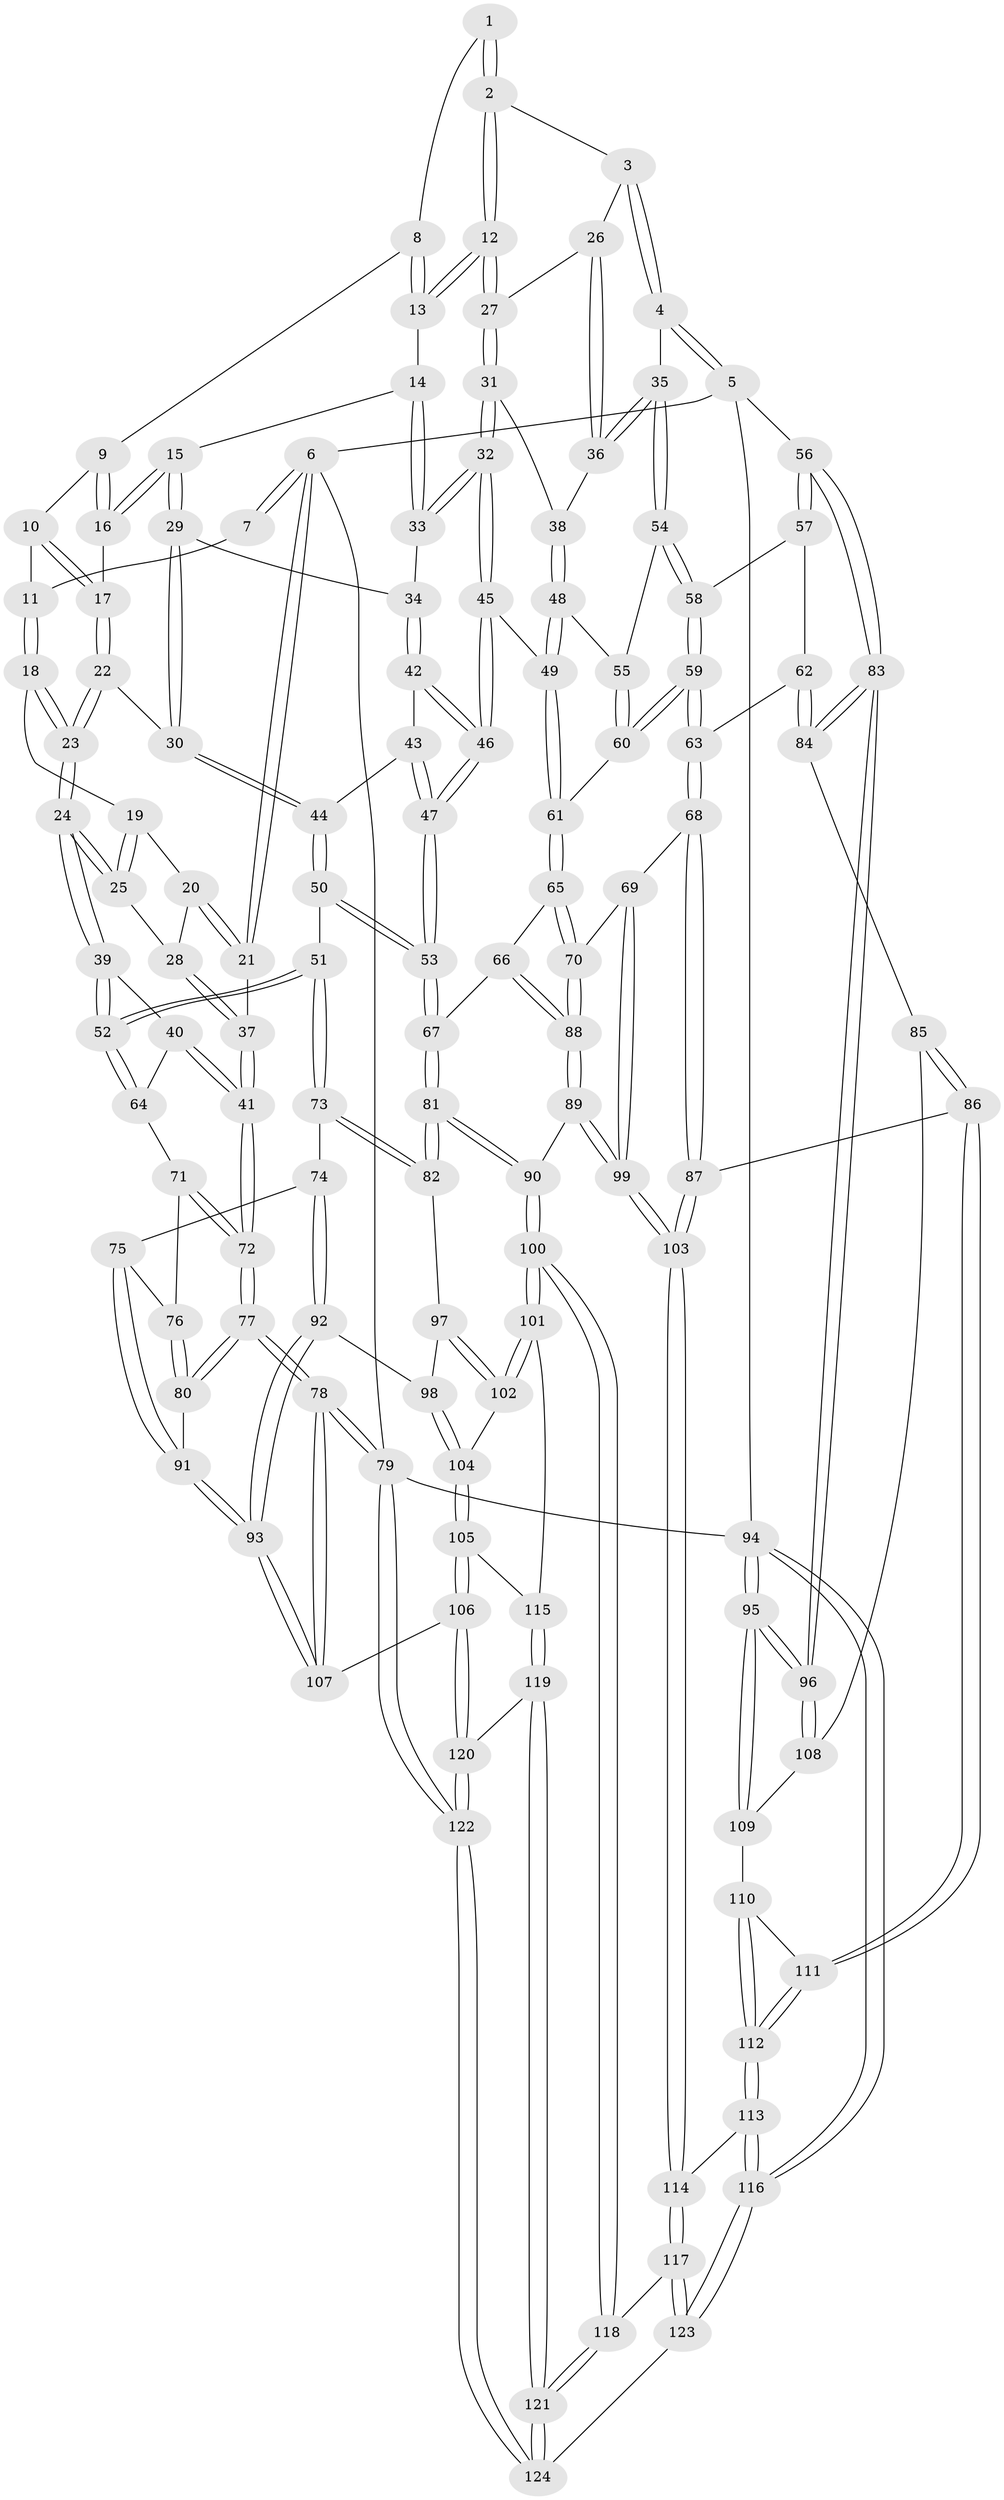 // coarse degree distribution, {3: 0.17105263157894737, 6: 0.10526315789473684, 5: 0.2894736842105263, 7: 0.013157894736842105, 4: 0.40789473684210525, 2: 0.013157894736842105}
// Generated by graph-tools (version 1.1) at 2025/52/02/27/25 19:52:40]
// undirected, 124 vertices, 307 edges
graph export_dot {
graph [start="1"]
  node [color=gray90,style=filled];
  1 [pos="+0.6979649094653132+0"];
  2 [pos="+0.8255515334513597+0"];
  3 [pos="+0.9503225805146243+0"];
  4 [pos="+1+0"];
  5 [pos="+1+0"];
  6 [pos="+0+0"];
  7 [pos="+0.24075351830009858+0"];
  8 [pos="+0.6129857264704434+0"];
  9 [pos="+0.5608323617574031+0.04038174944832826"];
  10 [pos="+0.356581385348672+0.024445580768368058"];
  11 [pos="+0.32262381527169215+0"];
  12 [pos="+0.6771062492388998+0.17685251583698716"];
  13 [pos="+0.6486146687243134+0.1509474649525163"];
  14 [pos="+0.5671006817149442+0.1519422276500195"];
  15 [pos="+0.527665341626144+0.12974959938687905"];
  16 [pos="+0.5248257913967106+0.11179899460638036"];
  17 [pos="+0.40246424132985875+0.08564304530596845"];
  18 [pos="+0.2995597408409094+0.06287906188107341"];
  19 [pos="+0.26171171525785836+0.10497490528688612"];
  20 [pos="+0.18034766495194615+0.1362268483992105"];
  21 [pos="+0+0"];
  22 [pos="+0.39830376928237976+0.2512373821610219"];
  23 [pos="+0.3324858841320279+0.26697018282605445"];
  24 [pos="+0.2882858985368138+0.2935855455645901"];
  25 [pos="+0.23763409556171566+0.2247227438047928"];
  26 [pos="+0.792106030787775+0.16171469804070154"];
  27 [pos="+0.6892926025257387+0.19979885171907968"];
  28 [pos="+0.2144956252058843+0.20731730731061485"];
  29 [pos="+0.47848667338627626+0.22344054817289308"];
  30 [pos="+0.4285424647071864+0.25728496901104514"];
  31 [pos="+0.6789327056513655+0.2299891675994383"];
  32 [pos="+0.6522638991809806+0.2625514404430607"];
  33 [pos="+0.6041379864779479+0.24791758927124546"];
  34 [pos="+0.5921622601167098+0.24911478271310503"];
  35 [pos="+0.8792325486737461+0.288427389521768"];
  36 [pos="+0.8625028019419074+0.27984200296170325"];
  37 [pos="+0+0.22503775397245182"];
  38 [pos="+0.8022229225120128+0.28903755791150004"];
  39 [pos="+0.2860052103658327+0.29789862317573834"];
  40 [pos="+0.08824335457061411+0.28430866113883146"];
  41 [pos="+0+0.23496494278728114"];
  42 [pos="+0.5510944589779024+0.29576187981122937"];
  43 [pos="+0.5248704263987524+0.30953747698963546"];
  44 [pos="+0.4475083145943458+0.2853764908305957"];
  45 [pos="+0.6581642698384362+0.35989189163827595"];
  46 [pos="+0.6384573231815652+0.3731886651468393"];
  47 [pos="+0.600526884756813+0.40292342022332556"];
  48 [pos="+0.7155492647753026+0.3551177993997058"];
  49 [pos="+0.6838882245450902+0.3690990476354757"];
  50 [pos="+0.47995019985405+0.43243550712513845"];
  51 [pos="+0.31019074520651546+0.45379623652132955"];
  52 [pos="+0.2722587195706748+0.40636334965566373"];
  53 [pos="+0.5479606023765311+0.4724158912922021"];
  54 [pos="+0.8828194421601938+0.2958701623096299"];
  55 [pos="+0.8142854655860902+0.3692368832643667"];
  56 [pos="+1+0.40061933760629054"];
  57 [pos="+0.9126515078632528+0.3214967775172932"];
  58 [pos="+0.9015640505482558+0.3146904813267116"];
  59 [pos="+0.8255542081986265+0.48771268652414673"];
  60 [pos="+0.7875054136776124+0.4484652331446747"];
  61 [pos="+0.7350707077194032+0.4301776268872466"];
  62 [pos="+0.9057508373204449+0.5015745318590645"];
  63 [pos="+0.8376641040062907+0.5108006423326529"];
  64 [pos="+0.21330929930324788+0.42360955472093664"];
  65 [pos="+0.666684588414023+0.5541227993948054"];
  66 [pos="+0.5591049504221798+0.5064487171827925"];
  67 [pos="+0.5537454683083456+0.5034195227926332"];
  68 [pos="+0.7868732552406316+0.6054234366804994"];
  69 [pos="+0.7137614783873081+0.5988601002411538"];
  70 [pos="+0.7091884743088254+0.5976136060687249"];
  71 [pos="+0.18773145363166607+0.4342408805980007"];
  72 [pos="+0+0.43501330947245564"];
  73 [pos="+0.3171793129401291+0.5393124399218501"];
  74 [pos="+0.2084545788781638+0.5833735397767379"];
  75 [pos="+0.1787740418966573+0.5789479830865709"];
  76 [pos="+0.17732971414782137+0.4906273070699607"];
  77 [pos="+0+0.6110540961969685"];
  78 [pos="+0+1"];
  79 [pos="+0+1"];
  80 [pos="+0.032676929405836525+0.6201417504526715"];
  81 [pos="+0.46028818113104975+0.6287718640375104"];
  82 [pos="+0.35770725500816+0.6034265595805198"];
  83 [pos="+1+0.5322046086507926"];
  84 [pos="+1+0.5333082339988231"];
  85 [pos="+0.8457139645435041+0.6577420118653164"];
  86 [pos="+0.8209019917070365+0.6583327538347643"];
  87 [pos="+0.8199287713460446+0.65786676098267"];
  88 [pos="+0.6146648766611533+0.690778660029365"];
  89 [pos="+0.5683620338822429+0.7569533282972253"];
  90 [pos="+0.5116159600704016+0.7555530932316029"];
  91 [pos="+0.06759886501734493+0.6247335395379731"];
  92 [pos="+0.22931270931901757+0.6750239004601332"];
  93 [pos="+0.18605540649877955+0.7071617866483554"];
  94 [pos="+1+1"];
  95 [pos="+1+1"];
  96 [pos="+1+0.635294060951655"];
  97 [pos="+0.34182814060720274+0.625159914675263"];
  98 [pos="+0.29938186688132196+0.667759831628533"];
  99 [pos="+0.6844348367490336+0.8226200891171733"];
  100 [pos="+0.5009164435685701+0.7685636124267717"];
  101 [pos="+0.40230911969094324+0.7900655855850841"];
  102 [pos="+0.36283901682695474+0.7425945359150002"];
  103 [pos="+0.7024285649800089+0.8367388337088414"];
  104 [pos="+0.30022077219266774+0.7202641114226223"];
  105 [pos="+0.27414781396211035+0.8013674714346591"];
  106 [pos="+0.2033901100537185+0.8175326370297507"];
  107 [pos="+0.19822155350179643+0.8163300172423972"];
  108 [pos="+0.9266529691296332+0.688764375605168"];
  109 [pos="+0.9389970971496262+0.7975745960419046"];
  110 [pos="+0.9131768922670457+0.7896456153881719"];
  111 [pos="+0.8611454680859918+0.7433451777706981"];
  112 [pos="+0.77550460300822+0.8602623947440932"];
  113 [pos="+0.7648452435172239+0.8687365917249189"];
  114 [pos="+0.7065230274431369+0.8453070092719057"];
  115 [pos="+0.34472178812984045+0.8238492441250898"];
  116 [pos="+1+1"];
  117 [pos="+0.670836716018906+0.9053366881295486"];
  118 [pos="+0.4828571171921061+0.9860231403405019"];
  119 [pos="+0.3479598465981793+0.8591911050241569"];
  120 [pos="+0.28007716025156754+0.9567580289176059"];
  121 [pos="+0.47094945763453244+1"];
  122 [pos="+0.2955870062378756+1"];
  123 [pos="+0.7024286001541579+1"];
  124 [pos="+0.4247148855707046+1"];
  1 -- 2;
  1 -- 2;
  1 -- 8;
  2 -- 3;
  2 -- 12;
  2 -- 12;
  3 -- 4;
  3 -- 4;
  3 -- 26;
  4 -- 5;
  4 -- 5;
  4 -- 35;
  5 -- 6;
  5 -- 56;
  5 -- 94;
  6 -- 7;
  6 -- 7;
  6 -- 21;
  6 -- 21;
  6 -- 79;
  7 -- 11;
  8 -- 9;
  8 -- 13;
  8 -- 13;
  9 -- 10;
  9 -- 16;
  9 -- 16;
  10 -- 11;
  10 -- 17;
  10 -- 17;
  11 -- 18;
  11 -- 18;
  12 -- 13;
  12 -- 13;
  12 -- 27;
  12 -- 27;
  13 -- 14;
  14 -- 15;
  14 -- 33;
  14 -- 33;
  15 -- 16;
  15 -- 16;
  15 -- 29;
  15 -- 29;
  16 -- 17;
  17 -- 22;
  17 -- 22;
  18 -- 19;
  18 -- 23;
  18 -- 23;
  19 -- 20;
  19 -- 25;
  19 -- 25;
  20 -- 21;
  20 -- 21;
  20 -- 28;
  21 -- 37;
  22 -- 23;
  22 -- 23;
  22 -- 30;
  23 -- 24;
  23 -- 24;
  24 -- 25;
  24 -- 25;
  24 -- 39;
  24 -- 39;
  25 -- 28;
  26 -- 27;
  26 -- 36;
  26 -- 36;
  27 -- 31;
  27 -- 31;
  28 -- 37;
  28 -- 37;
  29 -- 30;
  29 -- 30;
  29 -- 34;
  30 -- 44;
  30 -- 44;
  31 -- 32;
  31 -- 32;
  31 -- 38;
  32 -- 33;
  32 -- 33;
  32 -- 45;
  32 -- 45;
  33 -- 34;
  34 -- 42;
  34 -- 42;
  35 -- 36;
  35 -- 36;
  35 -- 54;
  35 -- 54;
  36 -- 38;
  37 -- 41;
  37 -- 41;
  38 -- 48;
  38 -- 48;
  39 -- 40;
  39 -- 52;
  39 -- 52;
  40 -- 41;
  40 -- 41;
  40 -- 64;
  41 -- 72;
  41 -- 72;
  42 -- 43;
  42 -- 46;
  42 -- 46;
  43 -- 44;
  43 -- 47;
  43 -- 47;
  44 -- 50;
  44 -- 50;
  45 -- 46;
  45 -- 46;
  45 -- 49;
  46 -- 47;
  46 -- 47;
  47 -- 53;
  47 -- 53;
  48 -- 49;
  48 -- 49;
  48 -- 55;
  49 -- 61;
  49 -- 61;
  50 -- 51;
  50 -- 53;
  50 -- 53;
  51 -- 52;
  51 -- 52;
  51 -- 73;
  51 -- 73;
  52 -- 64;
  52 -- 64;
  53 -- 67;
  53 -- 67;
  54 -- 55;
  54 -- 58;
  54 -- 58;
  55 -- 60;
  55 -- 60;
  56 -- 57;
  56 -- 57;
  56 -- 83;
  56 -- 83;
  57 -- 58;
  57 -- 62;
  58 -- 59;
  58 -- 59;
  59 -- 60;
  59 -- 60;
  59 -- 63;
  59 -- 63;
  60 -- 61;
  61 -- 65;
  61 -- 65;
  62 -- 63;
  62 -- 84;
  62 -- 84;
  63 -- 68;
  63 -- 68;
  64 -- 71;
  65 -- 66;
  65 -- 70;
  65 -- 70;
  66 -- 67;
  66 -- 88;
  66 -- 88;
  67 -- 81;
  67 -- 81;
  68 -- 69;
  68 -- 87;
  68 -- 87;
  69 -- 70;
  69 -- 99;
  69 -- 99;
  70 -- 88;
  70 -- 88;
  71 -- 72;
  71 -- 72;
  71 -- 76;
  72 -- 77;
  72 -- 77;
  73 -- 74;
  73 -- 82;
  73 -- 82;
  74 -- 75;
  74 -- 92;
  74 -- 92;
  75 -- 76;
  75 -- 91;
  75 -- 91;
  76 -- 80;
  76 -- 80;
  77 -- 78;
  77 -- 78;
  77 -- 80;
  77 -- 80;
  78 -- 79;
  78 -- 79;
  78 -- 107;
  78 -- 107;
  79 -- 122;
  79 -- 122;
  79 -- 94;
  80 -- 91;
  81 -- 82;
  81 -- 82;
  81 -- 90;
  81 -- 90;
  82 -- 97;
  83 -- 84;
  83 -- 84;
  83 -- 96;
  83 -- 96;
  84 -- 85;
  85 -- 86;
  85 -- 86;
  85 -- 108;
  86 -- 87;
  86 -- 111;
  86 -- 111;
  87 -- 103;
  87 -- 103;
  88 -- 89;
  88 -- 89;
  89 -- 90;
  89 -- 99;
  89 -- 99;
  90 -- 100;
  90 -- 100;
  91 -- 93;
  91 -- 93;
  92 -- 93;
  92 -- 93;
  92 -- 98;
  93 -- 107;
  93 -- 107;
  94 -- 95;
  94 -- 95;
  94 -- 116;
  94 -- 116;
  95 -- 96;
  95 -- 96;
  95 -- 109;
  95 -- 109;
  96 -- 108;
  96 -- 108;
  97 -- 98;
  97 -- 102;
  97 -- 102;
  98 -- 104;
  98 -- 104;
  99 -- 103;
  99 -- 103;
  100 -- 101;
  100 -- 101;
  100 -- 118;
  100 -- 118;
  101 -- 102;
  101 -- 102;
  101 -- 115;
  102 -- 104;
  103 -- 114;
  103 -- 114;
  104 -- 105;
  104 -- 105;
  105 -- 106;
  105 -- 106;
  105 -- 115;
  106 -- 107;
  106 -- 120;
  106 -- 120;
  108 -- 109;
  109 -- 110;
  110 -- 111;
  110 -- 112;
  110 -- 112;
  111 -- 112;
  111 -- 112;
  112 -- 113;
  112 -- 113;
  113 -- 114;
  113 -- 116;
  113 -- 116;
  114 -- 117;
  114 -- 117;
  115 -- 119;
  115 -- 119;
  116 -- 123;
  116 -- 123;
  117 -- 118;
  117 -- 123;
  117 -- 123;
  118 -- 121;
  118 -- 121;
  119 -- 120;
  119 -- 121;
  119 -- 121;
  120 -- 122;
  120 -- 122;
  121 -- 124;
  121 -- 124;
  122 -- 124;
  122 -- 124;
  123 -- 124;
}
